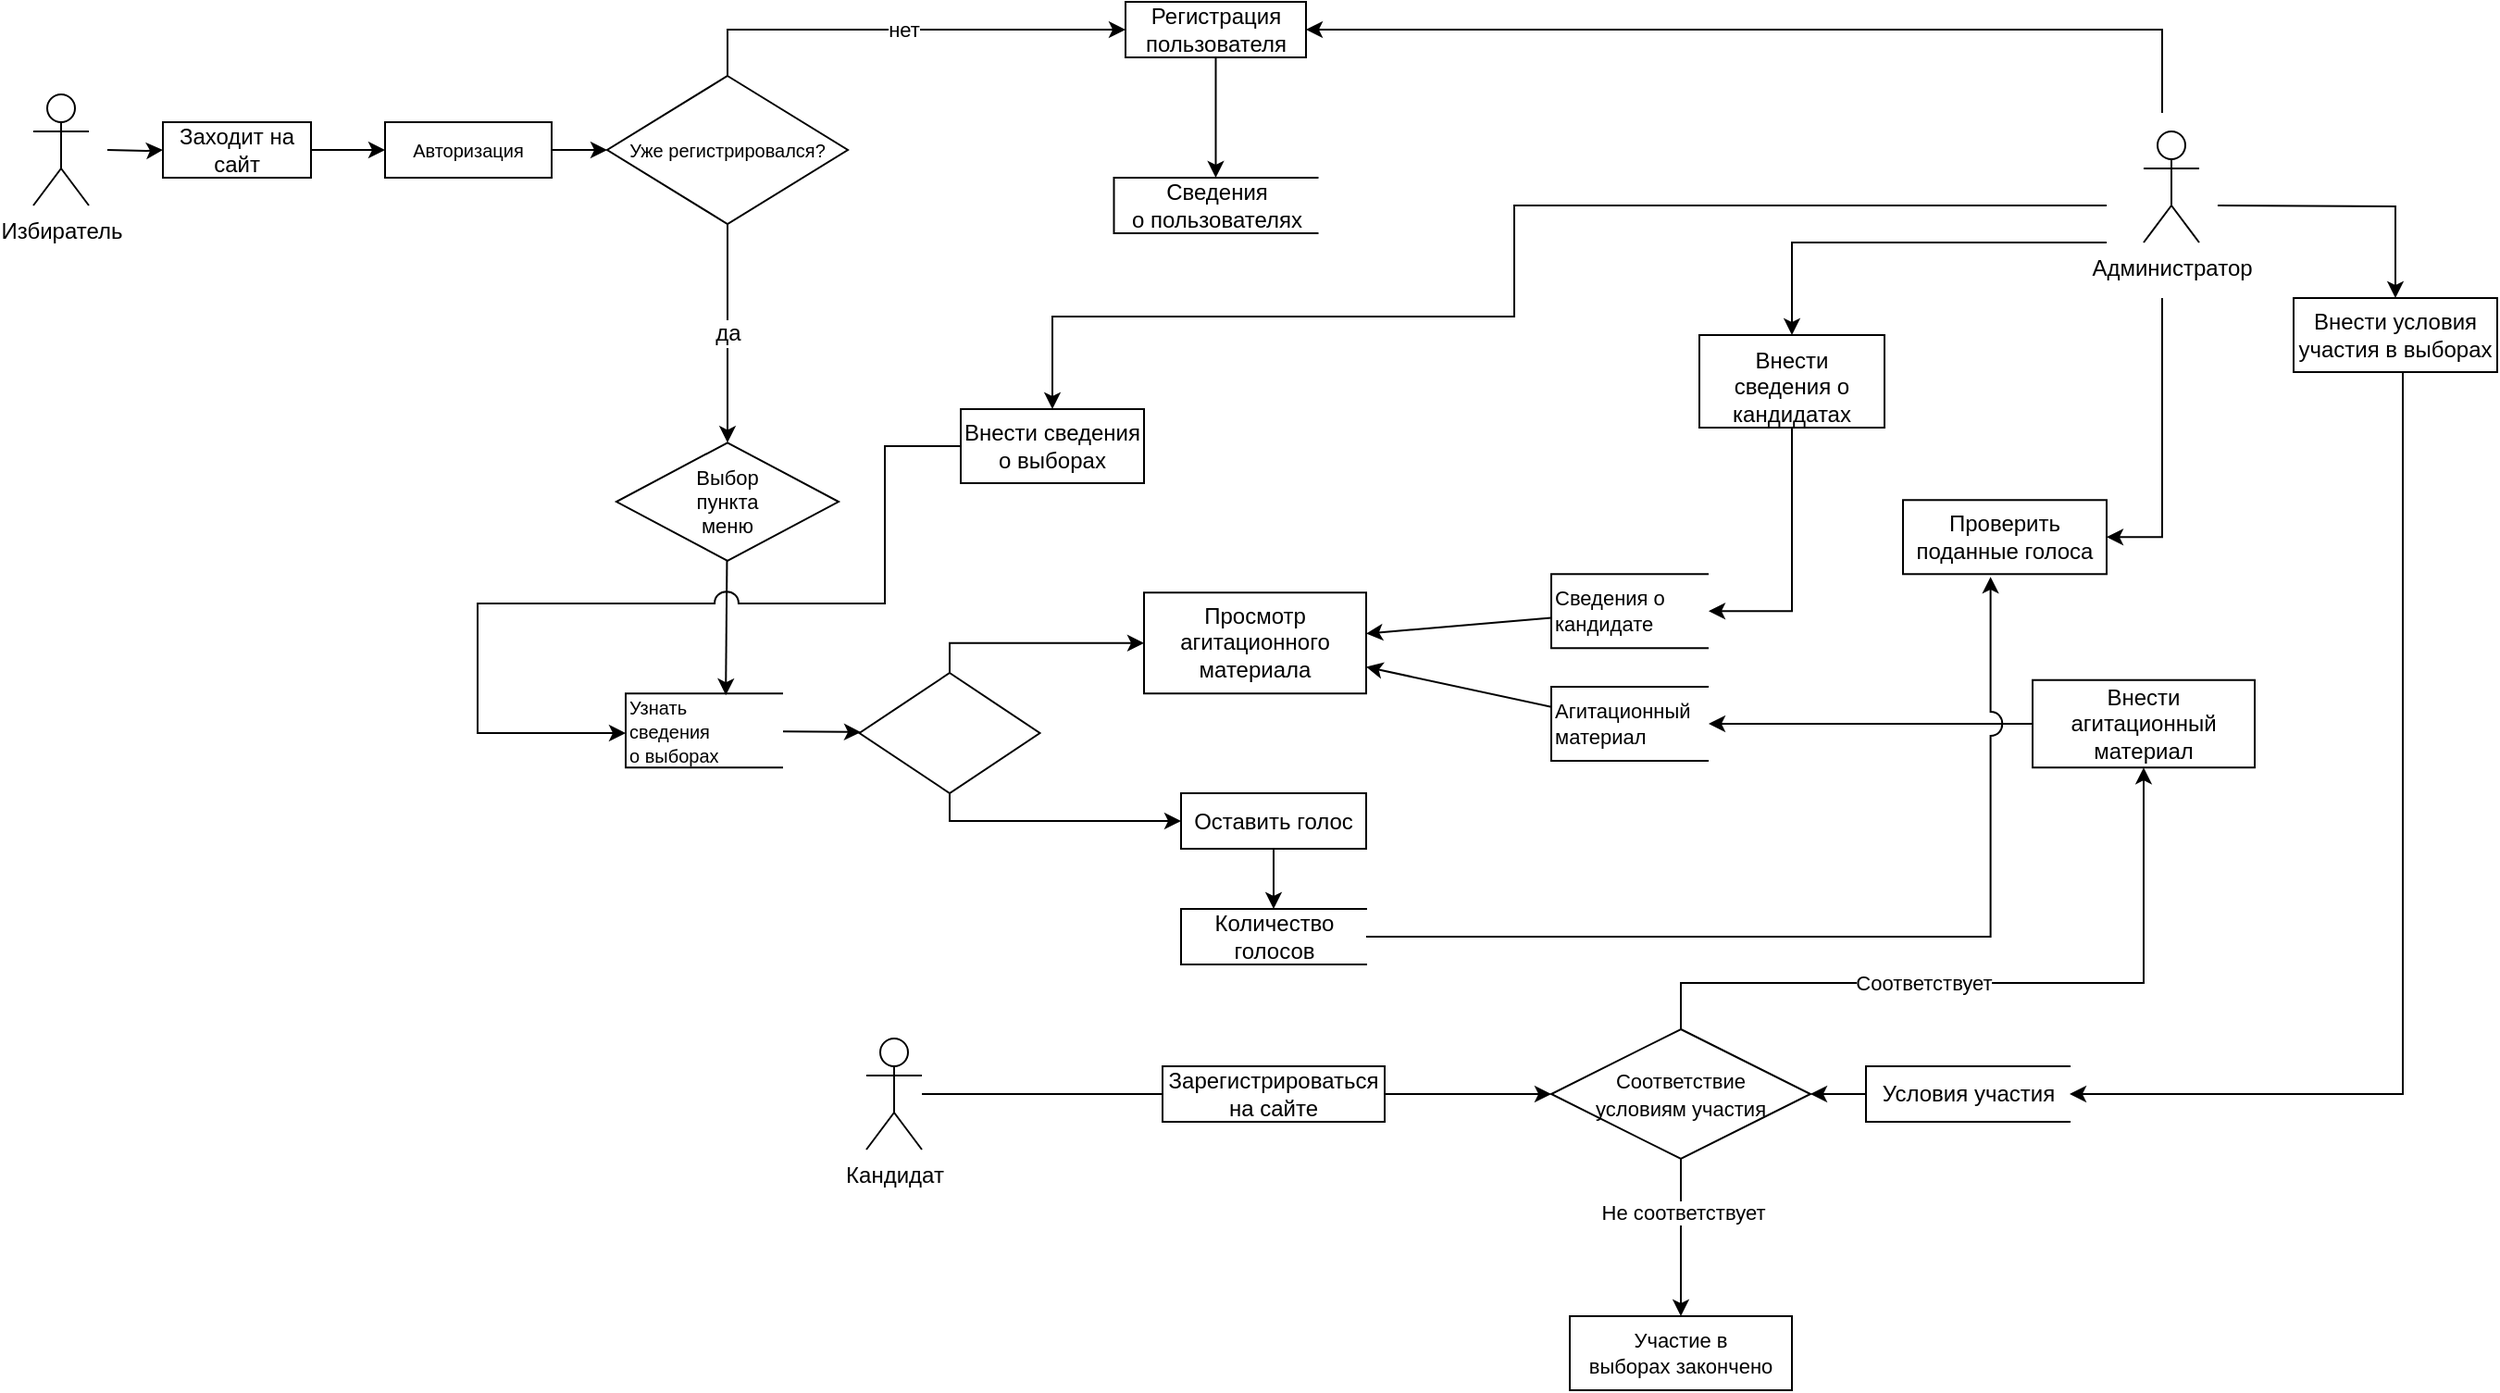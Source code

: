 <mxfile version="15.4.3" type="github">
  <diagram id="JmuFzZtwAlmiX_NOEhPW" name="Page-1">
    <mxGraphModel dx="1221" dy="726" grid="1" gridSize="10" guides="1" tooltips="1" connect="1" arrows="1" fold="1" page="1" pageScale="1" pageWidth="827" pageHeight="1169" math="0" shadow="0">
      <root>
        <mxCell id="0" />
        <mxCell id="1" parent="0" />
        <mxCell id="uC8Jnr2yHaZiXLGZVVK4-1" value="" style="edgeStyle=orthogonalEdgeStyle;rounded=0;orthogonalLoop=1;jettySize=auto;html=1;" edge="1" parent="1" target="QcxPbey-fvQrx8h6nicg-3">
          <mxGeometry relative="1" as="geometry">
            <mxPoint x="60" y="210" as="sourcePoint" />
          </mxGeometry>
        </mxCell>
        <mxCell id="Ckuc4saJkIq0bEPmqGia-1" value="Избиратель" style="shape=umlActor;verticalLabelPosition=bottom;verticalAlign=top;html=1;outlineConnect=0;hachureGap=4;pointerEvents=0;" parent="1" vertex="1">
          <mxGeometry x="20" y="180" width="30" height="60" as="geometry" />
        </mxCell>
        <mxCell id="uC8Jnr2yHaZiXLGZVVK4-13" value="" style="edgeStyle=orthogonalEdgeStyle;rounded=0;orthogonalLoop=1;jettySize=auto;html=1;" edge="1" parent="1" target="uC8Jnr2yHaZiXLGZVVK4-12">
          <mxGeometry relative="1" as="geometry">
            <mxPoint x="1140" y="260" as="sourcePoint" />
            <Array as="points">
              <mxPoint x="970" y="260" />
            </Array>
          </mxGeometry>
        </mxCell>
        <mxCell id="Ckuc4saJkIq0bEPmqGia-4" value="Администратор" style="shape=umlActor;verticalLabelPosition=bottom;verticalAlign=top;html=1;outlineConnect=0;hachureGap=4;pointerEvents=0;" parent="1" vertex="1">
          <mxGeometry x="1160" y="200" width="30" height="60" as="geometry" />
        </mxCell>
        <mxCell id="Ckuc4saJkIq0bEPmqGia-5" value="Кандидат" style="shape=umlActor;verticalLabelPosition=bottom;verticalAlign=top;html=1;outlineConnect=0;hachureGap=4;pointerEvents=0;" parent="1" vertex="1">
          <mxGeometry x="470" y="690" width="30" height="60" as="geometry" />
        </mxCell>
        <mxCell id="QcxPbey-fvQrx8h6nicg-13" style="edgeStyle=none;rounded=0;orthogonalLoop=1;jettySize=auto;html=1;exitX=1;exitY=0.5;exitDx=0;exitDy=0;entryX=0;entryY=0.5;entryDx=0;entryDy=0;fontSize=10;endArrow=classic;endFill=1;" parent="1" source="QcxPbey-fvQrx8h6nicg-3" edge="1" target="QcxPbey-fvQrx8h6nicg-21">
          <mxGeometry relative="1" as="geometry">
            <mxPoint x="290" y="400" as="targetPoint" />
          </mxGeometry>
        </mxCell>
        <mxCell id="QcxPbey-fvQrx8h6nicg-3" value="Заходит на сайт" style="rounded=0;whiteSpace=wrap;html=1;" parent="1" vertex="1">
          <mxGeometry x="90" y="195" width="80" height="30" as="geometry" />
        </mxCell>
        <mxCell id="QcxPbey-fvQrx8h6nicg-25" value="" style="edgeStyle=none;rounded=0;orthogonalLoop=1;jettySize=auto;html=1;fontSize=11;endArrow=classic;endFill=1;entryX=0.636;entryY=0.024;entryDx=0;entryDy=0;entryPerimeter=0;" parent="1" source="QcxPbey-fvQrx8h6nicg-18" edge="1" target="QcxPbey-fvQrx8h6nicg-29">
          <mxGeometry relative="1" as="geometry">
            <mxPoint x="350" y="505" as="targetPoint" />
          </mxGeometry>
        </mxCell>
        <mxCell id="QcxPbey-fvQrx8h6nicg-18" value="&lt;font style=&quot;font-size: 11px&quot;&gt;Выбор &lt;br&gt;пункта &lt;br&gt;&lt;font style=&quot;font-size: 11px&quot;&gt;меню&lt;/font&gt;&lt;font style=&quot;font-size: 11px&quot;&gt; &lt;br&gt; &lt;/font&gt;&lt;/font&gt;" style="strokeWidth=1;html=1;shape=mxgraph.flowchart.decision;whiteSpace=wrap;fontSize=10;" parent="1" vertex="1">
          <mxGeometry x="335" y="368.13" width="120" height="63.75" as="geometry" />
        </mxCell>
        <mxCell id="QcxPbey-fvQrx8h6nicg-39" value="" style="edgeStyle=none;rounded=0;orthogonalLoop=1;jettySize=auto;html=1;fontSize=11;endArrow=classic;endFill=1;" parent="1" source="QcxPbey-fvQrx8h6nicg-21" target="QcxPbey-fvQrx8h6nicg-38" edge="1">
          <mxGeometry relative="1" as="geometry" />
        </mxCell>
        <mxCell id="QcxPbey-fvQrx8h6nicg-21" value="Авторизация" style="whiteSpace=wrap;html=1;fontSize=10;strokeWidth=1;" parent="1" vertex="1">
          <mxGeometry x="210" y="195" width="90" height="30" as="geometry" />
        </mxCell>
        <mxCell id="QcxPbey-fvQrx8h6nicg-60" value="" style="edgeStyle=none;rounded=0;orthogonalLoop=1;jettySize=auto;html=1;fontSize=12;endArrow=classic;endFill=1;elbow=vertical;" parent="1" source="QcxPbey-fvQrx8h6nicg-29" target="QcxPbey-fvQrx8h6nicg-59" edge="1">
          <mxGeometry relative="1" as="geometry" />
        </mxCell>
        <mxCell id="QcxPbey-fvQrx8h6nicg-29" value="&lt;font&gt;&lt;span style=&quot;text-align: center ; font-size: 10px&quot;&gt;Узнать&lt;/span&gt;&lt;br style=&quot;text-align: center&quot;&gt;&lt;span style=&quot;text-align: center ; font-size: 10px&quot;&gt;сведения&lt;/span&gt;&lt;/font&gt; &lt;br&gt;&lt;div style=&quot;text-align: center&quot;&gt;&lt;span style=&quot;font-size: 10px&quot;&gt;о выборах&lt;/span&gt;&lt;/div&gt;" style="strokeWidth=1;html=1;shape=mxgraph.flowchart.annotation_1;align=left;pointerEvents=1;rounded=0;fontSize=11;" parent="1" vertex="1">
          <mxGeometry x="340" y="503.62" width="85" height="40" as="geometry" />
        </mxCell>
        <mxCell id="QcxPbey-fvQrx8h6nicg-38" value="Уже регистрировался?" style="rhombus;whiteSpace=wrap;html=1;fontSize=10;strokeWidth=1;" parent="1" vertex="1">
          <mxGeometry x="330" y="170" width="130" height="80" as="geometry" />
        </mxCell>
        <mxCell id="QcxPbey-fvQrx8h6nicg-40" value="Оставить голос" style="whiteSpace=wrap;html=1;fontSize=12;strokeWidth=1;" parent="1" vertex="1">
          <mxGeometry x="640" y="557.5" width="100" height="30" as="geometry" />
        </mxCell>
        <mxCell id="QcxPbey-fvQrx8h6nicg-46" value="нет" style="endArrow=classic;html=1;rounded=0;fontSize=11;edgeStyle=orthogonalEdgeStyle;elbow=vertical;endFill=1;exitX=0.5;exitY=0;exitDx=0;exitDy=0;entryX=0;entryY=0.5;entryDx=0;entryDy=0;" parent="1" source="QcxPbey-fvQrx8h6nicg-38" target="QcxPbey-fvQrx8h6nicg-50" edge="1">
          <mxGeometry width="50" height="50" relative="1" as="geometry">
            <mxPoint x="510" y="200" as="sourcePoint" />
            <mxPoint x="590" y="120" as="targetPoint" />
          </mxGeometry>
        </mxCell>
        <mxCell id="QcxPbey-fvQrx8h6nicg-50" value="&lt;font&gt;Регистрация&lt;br&gt;&lt;/font&gt;&lt;font&gt;пользователя&lt;/font&gt;" style="rounded=0;whiteSpace=wrap;html=1;fontSize=12;strokeWidth=1;" parent="1" vertex="1">
          <mxGeometry x="610" y="130" width="97.5" height="30" as="geometry" />
        </mxCell>
        <mxCell id="QcxPbey-fvQrx8h6nicg-51" value="да" style="endArrow=classic;html=1;rounded=0;fontSize=12;edgeStyle=orthogonalEdgeStyle;elbow=vertical;exitX=0.5;exitY=1;exitDx=0;exitDy=0;entryX=0.5;entryY=0;entryDx=0;entryDy=0;entryPerimeter=0;" parent="1" source="QcxPbey-fvQrx8h6nicg-38" target="QcxPbey-fvQrx8h6nicg-18" edge="1">
          <mxGeometry width="50" height="50" relative="1" as="geometry">
            <mxPoint x="430" y="370" as="sourcePoint" />
            <mxPoint x="580" y="355" as="targetPoint" />
            <Array as="points">
              <mxPoint x="395" y="340" />
              <mxPoint x="395" y="340" />
            </Array>
          </mxGeometry>
        </mxCell>
        <mxCell id="uC8Jnr2yHaZiXLGZVVK4-6" value="" style="edgeStyle=orthogonalEdgeStyle;rounded=0;orthogonalLoop=1;jettySize=auto;html=1;entryX=1;entryY=0.5;entryDx=0;entryDy=0;" edge="1" parent="1" target="QcxPbey-fvQrx8h6nicg-50">
          <mxGeometry relative="1" as="geometry">
            <mxPoint x="1170" y="190" as="sourcePoint" />
            <mxPoint x="825" y="120" as="targetPoint" />
            <Array as="points">
              <mxPoint x="1170" y="145" />
            </Array>
          </mxGeometry>
        </mxCell>
        <mxCell id="QcxPbey-fvQrx8h6nicg-55" value="Проверить поданные голоса" style="rounded=0;whiteSpace=wrap;html=1;fontSize=12;strokeWidth=1;" parent="1" vertex="1">
          <mxGeometry x="1030" y="399.13" width="110" height="40" as="geometry" />
        </mxCell>
        <mxCell id="QcxPbey-fvQrx8h6nicg-56" value="" style="endArrow=classic;html=1;rounded=0;fontSize=12;edgeStyle=orthogonalEdgeStyle;elbow=vertical;endFill=1;entryX=1;entryY=0.5;entryDx=0;entryDy=0;" parent="1" edge="1" target="QcxPbey-fvQrx8h6nicg-55">
          <mxGeometry width="50" height="50" relative="1" as="geometry">
            <mxPoint x="1170" y="290" as="sourcePoint" />
            <mxPoint x="1040" y="160" as="targetPoint" />
            <Array as="points">
              <mxPoint x="1170" y="419" />
            </Array>
          </mxGeometry>
        </mxCell>
        <mxCell id="QcxPbey-fvQrx8h6nicg-59" value="" style="rhombus;whiteSpace=wrap;html=1;rounded=0;fontSize=11;align=left;strokeWidth=1;" parent="1" vertex="1">
          <mxGeometry x="466.25" y="492.5" width="97.5" height="65" as="geometry" />
        </mxCell>
        <mxCell id="QcxPbey-fvQrx8h6nicg-65" style="edgeStyle=orthogonalEdgeStyle;rounded=0;orthogonalLoop=1;jettySize=auto;html=1;exitX=0.5;exitY=1;exitDx=0;exitDy=0;fontSize=12;endArrow=classic;endFill=1;" parent="1" edge="1">
          <mxGeometry relative="1" as="geometry">
            <mxPoint x="680" y="458.13" as="sourcePoint" />
            <mxPoint x="680" y="458.13" as="targetPoint" />
          </mxGeometry>
        </mxCell>
        <mxCell id="QcxPbey-fvQrx8h6nicg-69" value="Зарегистрироваться&lt;br&gt;&lt;font&gt;на сайте&lt;/font&gt;" style="rounded=0;whiteSpace=wrap;html=1;fontSize=12;strokeWidth=1;" parent="1" vertex="1">
          <mxGeometry x="630" y="705" width="120" height="30" as="geometry" />
        </mxCell>
        <mxCell id="QcxPbey-fvQrx8h6nicg-70" value="" style="endArrow=none;html=1;rounded=0;fontSize=12;elbow=vertical;entryX=0;entryY=0.5;entryDx=0;entryDy=0;endFill=0;" parent="1" source="Ckuc4saJkIq0bEPmqGia-5" target="QcxPbey-fvQrx8h6nicg-69" edge="1">
          <mxGeometry width="50" height="50" relative="1" as="geometry">
            <mxPoint x="720" y="520" as="sourcePoint" />
            <mxPoint x="770" y="470" as="targetPoint" />
            <Array as="points">
              <mxPoint x="520" y="720" />
              <mxPoint x="570" y="720" />
            </Array>
          </mxGeometry>
        </mxCell>
        <mxCell id="QcxPbey-fvQrx8h6nicg-78" value="" style="endArrow=classic;html=1;rounded=0;fontSize=12;elbow=vertical;" parent="1" edge="1">
          <mxGeometry width="50" height="50" relative="1" as="geometry">
            <mxPoint x="750" y="720" as="sourcePoint" />
            <mxPoint x="840" y="720" as="targetPoint" />
          </mxGeometry>
        </mxCell>
        <mxCell id="C9aT05zjUnMVidygBZYE-1" style="edgeStyle=none;rounded=0;orthogonalLoop=1;jettySize=auto;html=1;endArrow=classic;endFill=1;" parent="1" source="QcxPbey-fvQrx8h6nicg-79" target="C9aT05zjUnMVidygBZYE-2" edge="1">
          <mxGeometry relative="1" as="geometry">
            <mxPoint x="990" y="584.625" as="targetPoint" />
          </mxGeometry>
        </mxCell>
        <mxCell id="QcxPbey-fvQrx8h6nicg-79" value="Внести агитационный&lt;br&gt;&lt;font&gt;материал&lt;/font&gt;" style="rounded=0;whiteSpace=wrap;html=1;fontSize=12;strokeWidth=1;" parent="1" vertex="1">
          <mxGeometry x="1100" y="496.37" width="120" height="47.25" as="geometry" />
        </mxCell>
        <mxCell id="QcxPbey-fvQrx8h6nicg-85" value="&lt;font style=&quot;font-size: 11px&quot;&gt;Соответствие&lt;font style=&quot;font-size: 11px&quot;&gt;&lt;br&gt;условиям &lt;/font&gt; &lt;font style=&quot;font-size: 11px&quot;&gt;участия&lt;/font&gt;&lt;/font&gt;" style="rhombus;whiteSpace=wrap;html=1;rounded=0;fontSize=12;strokeWidth=1;" parent="1" vertex="1">
          <mxGeometry x="840" y="685" width="140" height="70" as="geometry" />
        </mxCell>
        <mxCell id="QcxPbey-fvQrx8h6nicg-88" value="Участие в&lt;br&gt;выборах&amp;nbsp;&lt;font&gt;закончено&lt;/font&gt;" style="rounded=0;whiteSpace=wrap;html=1;fontSize=11;strokeWidth=1;" parent="1" vertex="1">
          <mxGeometry x="850" y="840" width="120" height="40" as="geometry" />
        </mxCell>
        <mxCell id="QcxPbey-fvQrx8h6nicg-89" value="" style="endArrow=classic;html=1;rounded=0;fontSize=11;edgeStyle=orthogonalEdgeStyle;elbow=vertical;entryX=0.5;entryY=1;entryDx=0;entryDy=0;exitX=0.5;exitY=0;exitDx=0;exitDy=0;" parent="1" source="QcxPbey-fvQrx8h6nicg-85" target="QcxPbey-fvQrx8h6nicg-79" edge="1">
          <mxGeometry width="50" height="50" relative="1" as="geometry">
            <mxPoint x="910" y="680" as="sourcePoint" />
            <mxPoint x="1150" y="630" as="targetPoint" />
            <Array as="points">
              <mxPoint x="910" y="660" />
              <mxPoint x="1160" y="660" />
            </Array>
          </mxGeometry>
        </mxCell>
        <mxCell id="QcxPbey-fvQrx8h6nicg-90" value="Соответствует" style="edgeLabel;html=1;align=center;verticalAlign=middle;resizable=0;points=[];fontSize=11;" parent="QcxPbey-fvQrx8h6nicg-89" vertex="1" connectable="0">
          <mxGeometry x="-0.204" relative="1" as="geometry">
            <mxPoint as="offset" />
          </mxGeometry>
        </mxCell>
        <mxCell id="QcxPbey-fvQrx8h6nicg-91" value="" style="endArrow=classic;html=1;rounded=0;fontSize=11;elbow=vertical;entryX=0.5;entryY=0;entryDx=0;entryDy=0;exitX=0.5;exitY=1;exitDx=0;exitDy=0;" parent="1" source="QcxPbey-fvQrx8h6nicg-85" target="QcxPbey-fvQrx8h6nicg-88" edge="1">
          <mxGeometry width="50" height="50" relative="1" as="geometry">
            <mxPoint x="820" y="630" as="sourcePoint" />
            <mxPoint x="870" y="580" as="targetPoint" />
          </mxGeometry>
        </mxCell>
        <mxCell id="QcxPbey-fvQrx8h6nicg-92" value="Не соответствует" style="edgeLabel;html=1;align=center;verticalAlign=middle;resizable=0;points=[];fontSize=11;" parent="QcxPbey-fvQrx8h6nicg-91" vertex="1" connectable="0">
          <mxGeometry x="-0.322" y="1" relative="1" as="geometry">
            <mxPoint as="offset" />
          </mxGeometry>
        </mxCell>
        <mxCell id="C9aT05zjUnMVidygBZYE-5" style="edgeStyle=none;rounded=0;orthogonalLoop=1;jettySize=auto;html=1;endArrow=classic;endFill=1;" parent="1" source="C9aT05zjUnMVidygBZYE-2" target="C9aT05zjUnMVidygBZYE-4" edge="1">
          <mxGeometry relative="1" as="geometry" />
        </mxCell>
        <mxCell id="C9aT05zjUnMVidygBZYE-2" value="Агитационный&lt;br&gt;материал" style="strokeWidth=1;html=1;shape=mxgraph.flowchart.annotation_1;align=left;pointerEvents=1;rounded=0;fontSize=11;" parent="1" vertex="1">
          <mxGeometry x="840" y="500" width="85" height="40" as="geometry" />
        </mxCell>
        <mxCell id="C9aT05zjUnMVidygBZYE-4" value="Просмотр агитационного материала" style="rounded=0;whiteSpace=wrap;html=1;fontSize=12;strokeWidth=1;" parent="1" vertex="1">
          <mxGeometry x="620" y="449.12" width="120" height="54.5" as="geometry" />
        </mxCell>
        <mxCell id="C9aT05zjUnMVidygBZYE-7" style="edgeStyle=none;rounded=0;orthogonalLoop=1;jettySize=auto;html=1;endArrow=classic;endFill=1;" parent="1" source="C9aT05zjUnMVidygBZYE-6" target="C9aT05zjUnMVidygBZYE-4" edge="1">
          <mxGeometry relative="1" as="geometry" />
        </mxCell>
        <mxCell id="C9aT05zjUnMVidygBZYE-6" value="Сведения о &lt;br&gt;кандидате" style="strokeWidth=1;html=1;shape=mxgraph.flowchart.annotation_1;align=left;pointerEvents=1;rounded=0;fontSize=11;" parent="1" vertex="1">
          <mxGeometry x="840" y="439.13" width="85" height="40" as="geometry" />
        </mxCell>
        <mxCell id="92jGjU8OM0epYaDa6eFJ-1" value="Внести сведения о выборах" style="rounded=0;whiteSpace=wrap;html=1;" parent="1" vertex="1">
          <mxGeometry x="521" y="350" width="99" height="40" as="geometry" />
        </mxCell>
        <mxCell id="92jGjU8OM0epYaDa6eFJ-3" value="" style="endArrow=classic;html=1;rounded=0;edgeStyle=orthogonalEdgeStyle;entryX=0.5;entryY=0;entryDx=0;entryDy=0;" parent="1" target="92jGjU8OM0epYaDa6eFJ-1" edge="1">
          <mxGeometry width="50" height="50" relative="1" as="geometry">
            <mxPoint x="1140" y="240" as="sourcePoint" />
            <mxPoint x="1250" y="190" as="targetPoint" />
            <Array as="points">
              <mxPoint x="820" y="240" />
              <mxPoint x="820" y="300" />
              <mxPoint x="571" y="300" />
            </Array>
          </mxGeometry>
        </mxCell>
        <mxCell id="uC8Jnr2yHaZiXLGZVVK4-7" value="Сведения&lt;br&gt;о&amp;nbsp;&lt;font&gt;пользователях&lt;/font&gt;" style="html=1;dashed=0;whitespace=wrap;shape=partialRectangle;right=0;" vertex="1" parent="1">
          <mxGeometry x="603.75" y="225" width="110" height="30" as="geometry" />
        </mxCell>
        <mxCell id="uC8Jnr2yHaZiXLGZVVK4-11" value="" style="edgeStyle=orthogonalEdgeStyle;rounded=0;orthogonalLoop=1;jettySize=auto;html=1;" edge="1" parent="1" source="uC8Jnr2yHaZiXLGZVVK4-9" target="QcxPbey-fvQrx8h6nicg-85">
          <mxGeometry relative="1" as="geometry" />
        </mxCell>
        <mxCell id="uC8Jnr2yHaZiXLGZVVK4-9" value="Условия участия" style="html=1;dashed=0;whitespace=wrap;shape=partialRectangle;right=0;" vertex="1" parent="1">
          <mxGeometry x="1010" y="705" width="110" height="30" as="geometry" />
        </mxCell>
        <mxCell id="uC8Jnr2yHaZiXLGZVVK4-12" value="Внести&lt;br&gt;сведения&amp;nbsp;&lt;font&gt;о кандидатах&lt;/font&gt;" style="whiteSpace=wrap;html=1;verticalAlign=top;hachureGap=4;" vertex="1" parent="1">
          <mxGeometry x="920" y="310" width="100" height="50" as="geometry" />
        </mxCell>
        <mxCell id="uC8Jnr2yHaZiXLGZVVK4-14" value="" style="endArrow=classic;html=1;rounded=0;edgeStyle=orthogonalEdgeStyle;exitX=0.5;exitY=1;exitDx=0;exitDy=0;entryX=1;entryY=0.5;entryDx=0;entryDy=0;entryPerimeter=0;jumpStyle=arc;jumpSize=13;" edge="1" parent="1" source="uC8Jnr2yHaZiXLGZVVK4-12" target="C9aT05zjUnMVidygBZYE-6">
          <mxGeometry width="50" height="50" relative="1" as="geometry">
            <mxPoint x="960" y="390" as="sourcePoint" />
            <mxPoint x="990" y="530" as="targetPoint" />
            <Array as="points">
              <mxPoint x="970" y="459" />
            </Array>
          </mxGeometry>
        </mxCell>
        <mxCell id="uC8Jnr2yHaZiXLGZVVK4-15" value="" style="endArrow=classic;html=1;rounded=0;edgeStyle=orthogonalEdgeStyle;jumpStyle=arc;jumpSize=13;exitX=0.5;exitY=1;exitDx=0;exitDy=0;entryX=0;entryY=0.5;entryDx=0;entryDy=0;" edge="1" parent="1" source="QcxPbey-fvQrx8h6nicg-59" target="QcxPbey-fvQrx8h6nicg-40">
          <mxGeometry width="50" height="50" relative="1" as="geometry">
            <mxPoint x="513.69" y="625" as="sourcePoint" />
            <mxPoint x="660" y="590" as="targetPoint" />
            <Array as="points">
              <mxPoint x="515" y="573" />
            </Array>
          </mxGeometry>
        </mxCell>
        <mxCell id="uC8Jnr2yHaZiXLGZVVK4-16" value="" style="endArrow=classic;html=1;rounded=0;edgeStyle=orthogonalEdgeStyle;jumpStyle=arc;jumpSize=13;entryX=0;entryY=0.5;entryDx=0;entryDy=0;exitX=0.5;exitY=0;exitDx=0;exitDy=0;" edge="1" parent="1" source="QcxPbey-fvQrx8h6nicg-59" target="C9aT05zjUnMVidygBZYE-4">
          <mxGeometry width="50" height="50" relative="1" as="geometry">
            <mxPoint x="510" y="481.88" as="sourcePoint" />
            <mxPoint x="590" y="470" as="targetPoint" />
            <Array as="points">
              <mxPoint x="515" y="476" />
            </Array>
          </mxGeometry>
        </mxCell>
        <mxCell id="uC8Jnr2yHaZiXLGZVVK4-20" value="" style="endArrow=classic;html=1;rounded=0;jumpStyle=arc;jumpSize=13;exitX=0.5;exitY=1;exitDx=0;exitDy=0;" edge="1" parent="1" source="QcxPbey-fvQrx8h6nicg-50" target="uC8Jnr2yHaZiXLGZVVK4-7">
          <mxGeometry width="50" height="50" relative="1" as="geometry">
            <mxPoint x="699.94" y="320" as="sourcePoint" />
            <mxPoint x="749.94" y="270" as="targetPoint" />
          </mxGeometry>
        </mxCell>
        <mxCell id="uC8Jnr2yHaZiXLGZVVK4-24" value="Количество&lt;br&gt;&lt;font&gt;голосов&lt;/font&gt;" style="html=1;dashed=0;whitespace=wrap;shape=partialRectangle;right=0;" vertex="1" parent="1">
          <mxGeometry x="640" y="620" width="100" height="30" as="geometry" />
        </mxCell>
        <mxCell id="uC8Jnr2yHaZiXLGZVVK4-25" value="" style="endArrow=classic;html=1;rounded=0;jumpStyle=arc;jumpSize=13;exitX=0.5;exitY=1;exitDx=0;exitDy=0;entryX=0.5;entryY=0;entryDx=0;entryDy=0;" edge="1" parent="1" source="QcxPbey-fvQrx8h6nicg-40" target="uC8Jnr2yHaZiXLGZVVK4-24">
          <mxGeometry width="50" height="50" relative="1" as="geometry">
            <mxPoint x="800" y="580" as="sourcePoint" />
            <mxPoint x="850" y="530" as="targetPoint" />
          </mxGeometry>
        </mxCell>
        <mxCell id="uC8Jnr2yHaZiXLGZVVK4-26" value="" style="endArrow=classic;html=1;rounded=0;jumpStyle=arc;jumpSize=13;edgeStyle=orthogonalEdgeStyle;exitX=1;exitY=0.5;exitDx=0;exitDy=0;entryX=0.43;entryY=1.036;entryDx=0;entryDy=0;entryPerimeter=0;" edge="1" parent="1" source="uC8Jnr2yHaZiXLGZVVK4-24" target="QcxPbey-fvQrx8h6nicg-55">
          <mxGeometry width="50" height="50" relative="1" as="geometry">
            <mxPoint x="760" y="637.5" as="sourcePoint" />
            <mxPoint x="810" y="587.5" as="targetPoint" />
            <Array as="points">
              <mxPoint x="1077" y="635" />
            </Array>
          </mxGeometry>
        </mxCell>
        <mxCell id="uC8Jnr2yHaZiXLGZVVK4-27" value="" style="endArrow=classic;html=1;rounded=0;fontSize=12;edgeStyle=orthogonalEdgeStyle;jumpStyle=arc;jumpSize=13;exitX=0;exitY=0.5;exitDx=0;exitDy=0;" edge="1" parent="1" source="92jGjU8OM0epYaDa6eFJ-1">
          <mxGeometry width="50" height="50" relative="1" as="geometry">
            <mxPoint x="413" y="460" as="sourcePoint" />
            <mxPoint x="340" y="525" as="targetPoint" />
            <Array as="points">
              <mxPoint x="480" y="370" />
              <mxPoint x="480" y="455" />
              <mxPoint x="260" y="455" />
              <mxPoint x="260" y="525" />
            </Array>
          </mxGeometry>
        </mxCell>
        <mxCell id="uC8Jnr2yHaZiXLGZVVK4-28" value="Внести условия участия в выборах" style="rounded=0;whiteSpace=wrap;html=1;fontSize=12;direction=west;" vertex="1" parent="1">
          <mxGeometry x="1241" y="290" width="110" height="40" as="geometry" />
        </mxCell>
        <mxCell id="uC8Jnr2yHaZiXLGZVVK4-30" value="" style="endArrow=classic;html=1;rounded=0;fontSize=12;edgeStyle=orthogonalEdgeStyle;jumpStyle=arc;jumpSize=13;entryX=0.5;entryY=1;entryDx=0;entryDy=0;" edge="1" parent="1" target="uC8Jnr2yHaZiXLGZVVK4-28">
          <mxGeometry width="50" height="50" relative="1" as="geometry">
            <mxPoint x="1200" y="240" as="sourcePoint" />
            <mxPoint x="1291" y="290" as="targetPoint" />
          </mxGeometry>
        </mxCell>
        <mxCell id="uC8Jnr2yHaZiXLGZVVK4-31" value="" style="endArrow=classic;html=1;rounded=0;fontSize=12;edgeStyle=orthogonalEdgeStyle;jumpStyle=arc;jumpSize=13;entryX=1;entryY=0.5;entryDx=0;entryDy=0;exitX=0.5;exitY=0;exitDx=0;exitDy=0;" edge="1" parent="1" source="uC8Jnr2yHaZiXLGZVVK4-28" target="uC8Jnr2yHaZiXLGZVVK4-9">
          <mxGeometry width="50" height="50" relative="1" as="geometry">
            <mxPoint x="1300" y="340" as="sourcePoint" />
            <mxPoint x="1320" y="590" as="targetPoint" />
            <Array as="points">
              <mxPoint x="1300" y="330" />
              <mxPoint x="1300" y="720" />
            </Array>
          </mxGeometry>
        </mxCell>
      </root>
    </mxGraphModel>
  </diagram>
</mxfile>
